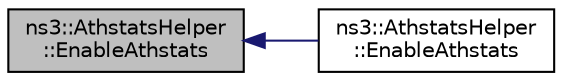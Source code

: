 digraph "ns3::AthstatsHelper::EnableAthstats"
{
  edge [fontname="Helvetica",fontsize="10",labelfontname="Helvetica",labelfontsize="10"];
  node [fontname="Helvetica",fontsize="10",shape=record];
  rankdir="LR";
  Node1 [label="ns3::AthstatsHelper\l::EnableAthstats",height=0.2,width=0.4,color="black", fillcolor="grey75", style="filled", fontcolor="black"];
  Node1 -> Node2 [dir="back",color="midnightblue",fontsize="10",style="solid"];
  Node2 [label="ns3::AthstatsHelper\l::EnableAthstats",height=0.2,width=0.4,color="black", fillcolor="white", style="filled",URL="$d1/d3f/classns3_1_1AthstatsHelper.html#ad63d08e27368c0fa600cb94058d48711"];
}
